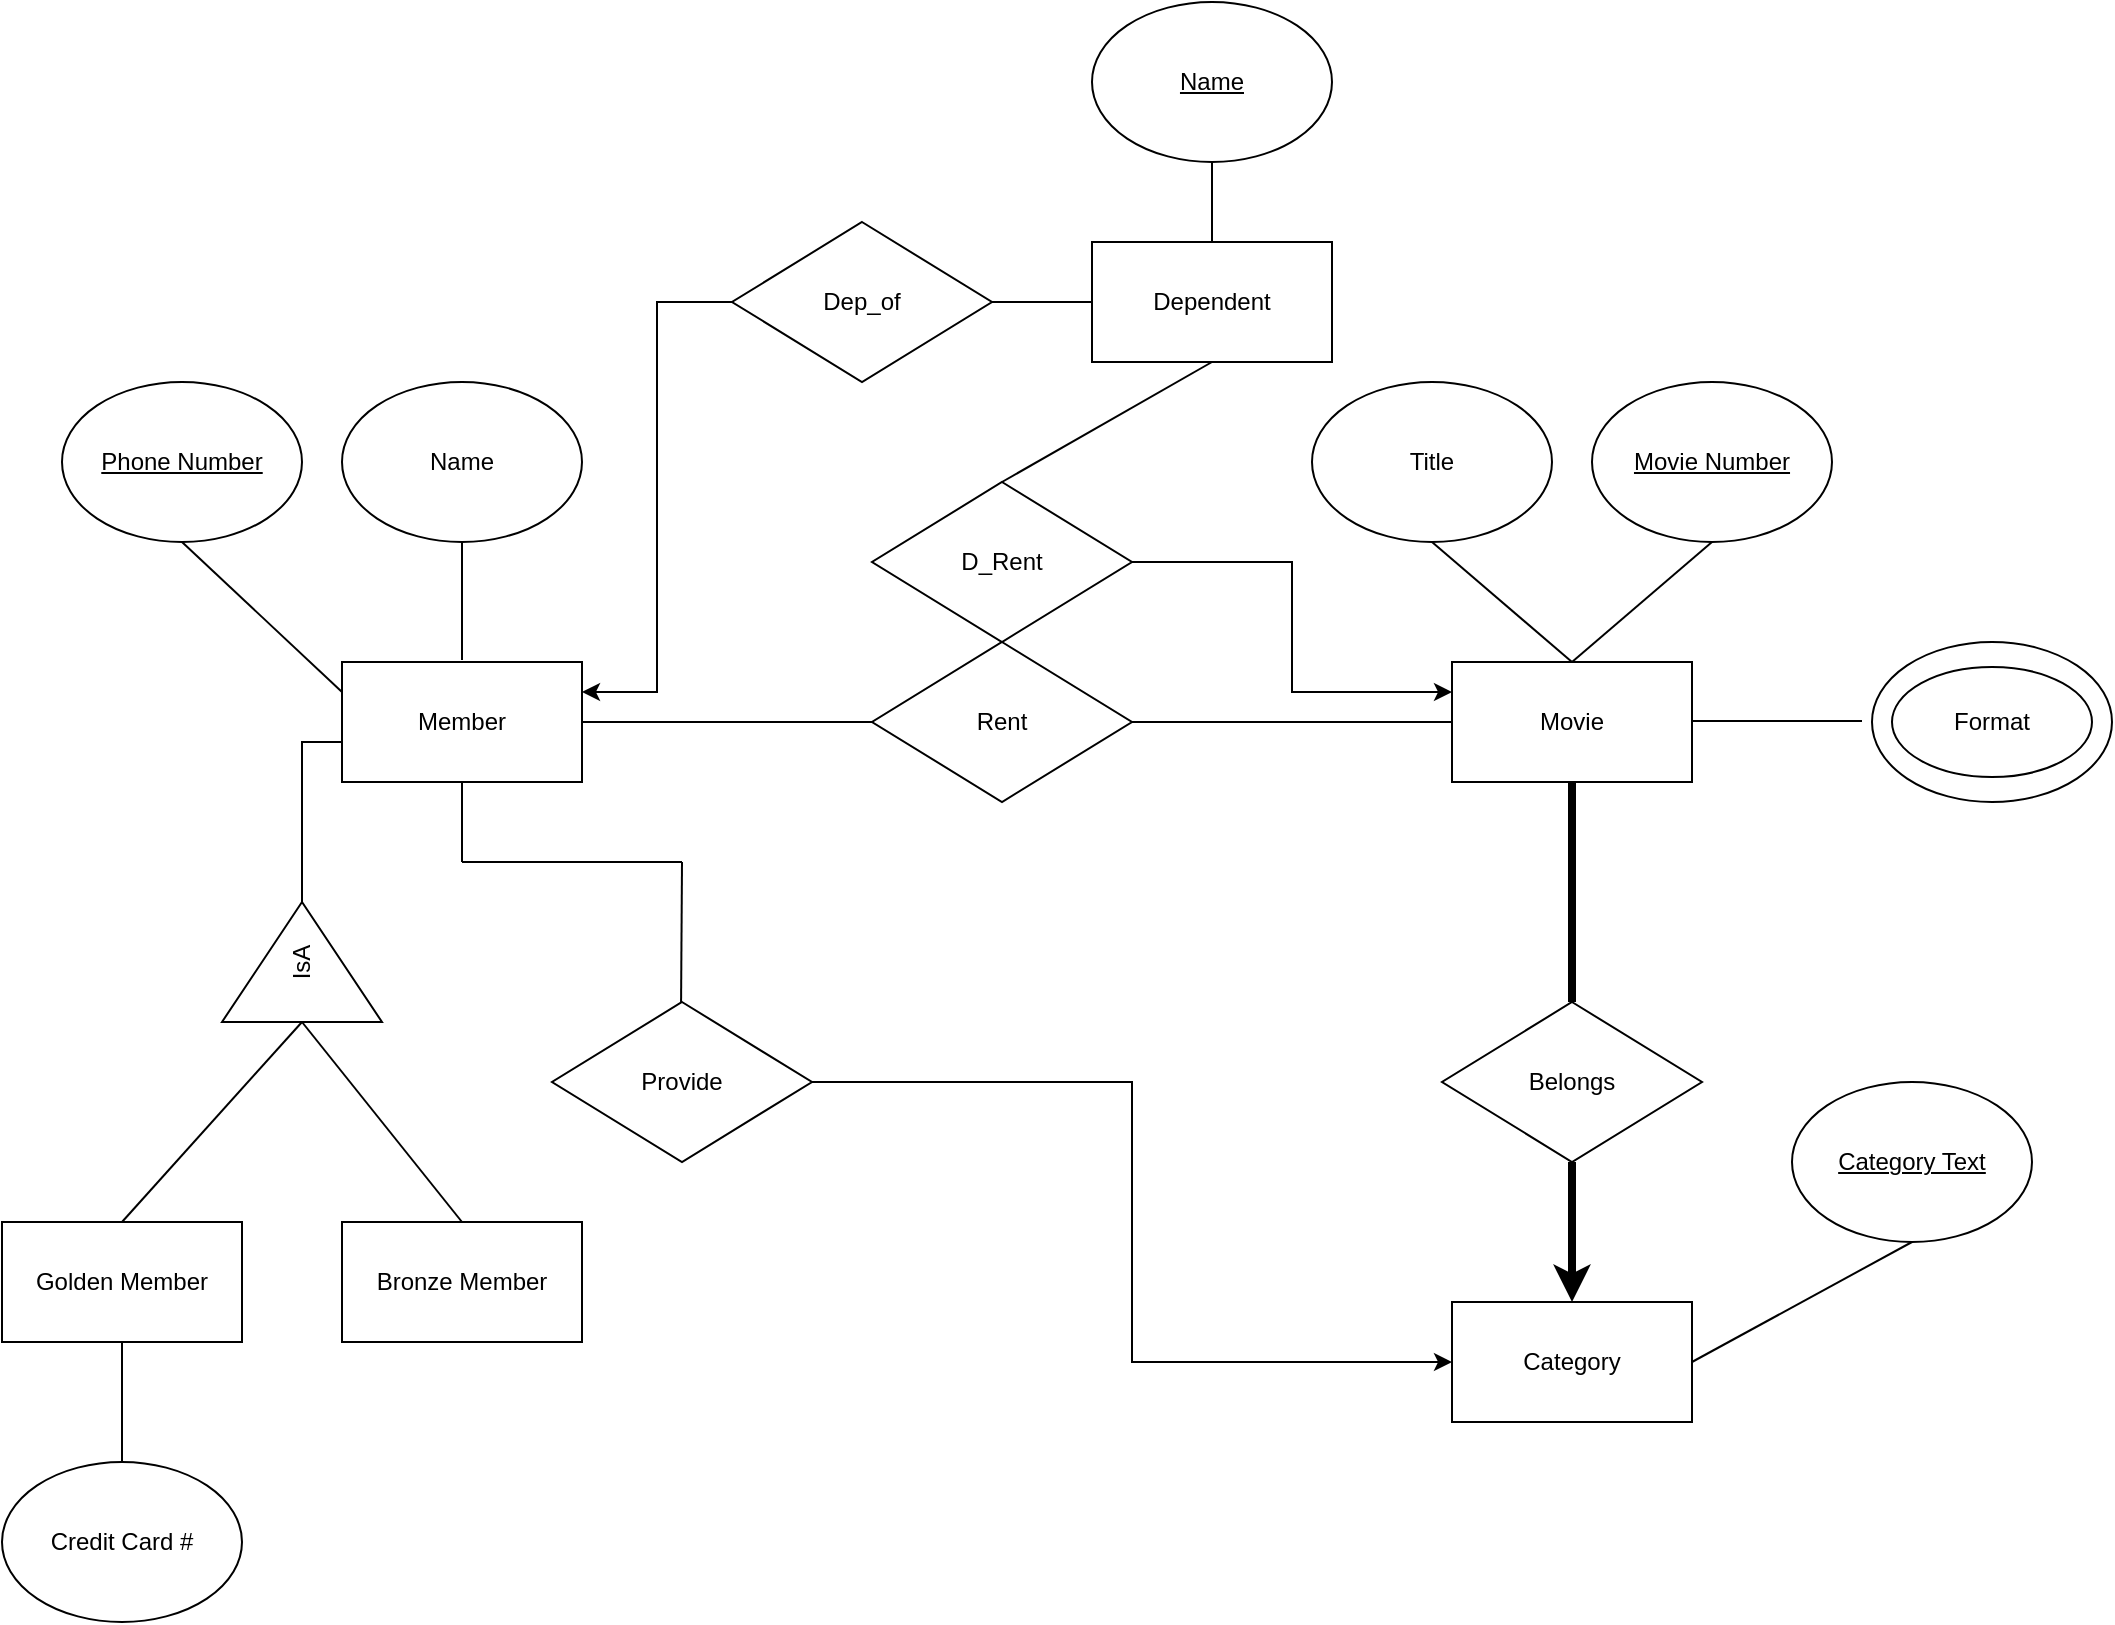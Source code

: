 <mxfile version="26.0.7">
  <diagram name="Page-1" id="POi4Gn6B4Dy2wDxotkEP">
    <mxGraphModel dx="985" dy="469" grid="1" gridSize="10" guides="1" tooltips="1" connect="1" arrows="1" fold="1" page="1" pageScale="1" pageWidth="850" pageHeight="1100" math="0" shadow="0">
      <root>
        <mxCell id="0" />
        <mxCell id="1" parent="0" />
        <mxCell id="hux0V4ShZ4dtdGJlVlQb-1" value="Movie" style="rounded=0;whiteSpace=wrap;html=1;" vertex="1" parent="1">
          <mxGeometry x="1500" y="640" width="120" height="60" as="geometry" />
        </mxCell>
        <mxCell id="hux0V4ShZ4dtdGJlVlQb-2" value="Member" style="rounded=0;whiteSpace=wrap;html=1;" vertex="1" parent="1">
          <mxGeometry x="945" y="640" width="120" height="60" as="geometry" />
        </mxCell>
        <mxCell id="hux0V4ShZ4dtdGJlVlQb-4" value="Title" style="ellipse;whiteSpace=wrap;html=1;" vertex="1" parent="1">
          <mxGeometry x="1430" y="500" width="120" height="80" as="geometry" />
        </mxCell>
        <mxCell id="hux0V4ShZ4dtdGJlVlQb-5" value="&lt;u&gt;Movie Number&lt;/u&gt;" style="ellipse;whiteSpace=wrap;html=1;" vertex="1" parent="1">
          <mxGeometry x="1570" y="500" width="120" height="80" as="geometry" />
        </mxCell>
        <mxCell id="hux0V4ShZ4dtdGJlVlQb-11" value="" style="ellipse;whiteSpace=wrap;html=1;" vertex="1" parent="1">
          <mxGeometry x="1710" y="630" width="120" height="80" as="geometry" />
        </mxCell>
        <mxCell id="hux0V4ShZ4dtdGJlVlQb-12" value="Format" style="ellipse;whiteSpace=wrap;html=1;" vertex="1" parent="1">
          <mxGeometry x="1720" y="642.5" width="100" height="55" as="geometry" />
        </mxCell>
        <mxCell id="hux0V4ShZ4dtdGJlVlQb-14" value="&lt;u&gt;Phone Number&lt;/u&gt;" style="ellipse;whiteSpace=wrap;html=1;" vertex="1" parent="1">
          <mxGeometry x="805" y="500" width="120" height="80" as="geometry" />
        </mxCell>
        <mxCell id="hux0V4ShZ4dtdGJlVlQb-16" value="Name" style="ellipse;whiteSpace=wrap;html=1;" vertex="1" parent="1">
          <mxGeometry x="945" y="500" width="120" height="80" as="geometry" />
        </mxCell>
        <mxCell id="hux0V4ShZ4dtdGJlVlQb-22" style="edgeStyle=orthogonalEdgeStyle;rounded=0;orthogonalLoop=1;jettySize=auto;html=1;entryX=0.5;entryY=0;entryDx=0;entryDy=0;fontStyle=1;curved=0;strokeColor=default;strokeWidth=4;" edge="1" parent="1" source="hux0V4ShZ4dtdGJlVlQb-19" target="hux0V4ShZ4dtdGJlVlQb-21">
          <mxGeometry relative="1" as="geometry" />
        </mxCell>
        <mxCell id="hux0V4ShZ4dtdGJlVlQb-19" value="Belongs" style="rhombus;whiteSpace=wrap;html=1;" vertex="1" parent="1">
          <mxGeometry x="1495" y="810" width="130" height="80" as="geometry" />
        </mxCell>
        <mxCell id="hux0V4ShZ4dtdGJlVlQb-21" value="Category" style="rounded=0;whiteSpace=wrap;html=1;" vertex="1" parent="1">
          <mxGeometry x="1500" y="960" width="120" height="60" as="geometry" />
        </mxCell>
        <mxCell id="hux0V4ShZ4dtdGJlVlQb-30" value="" style="endArrow=none;html=1;rounded=0;entryX=0.5;entryY=1;entryDx=0;entryDy=0;" edge="1" parent="1" target="hux0V4ShZ4dtdGJlVlQb-16">
          <mxGeometry width="50" height="50" relative="1" as="geometry">
            <mxPoint x="1005" y="639" as="sourcePoint" />
            <mxPoint x="1015" y="580" as="targetPoint" />
          </mxGeometry>
        </mxCell>
        <mxCell id="hux0V4ShZ4dtdGJlVlQb-32" value="" style="endArrow=none;html=1;rounded=0;exitX=0;exitY=0.25;exitDx=0;exitDy=0;" edge="1" parent="1" source="hux0V4ShZ4dtdGJlVlQb-2">
          <mxGeometry width="50" height="50" relative="1" as="geometry">
            <mxPoint x="865" y="650" as="sourcePoint" />
            <mxPoint x="865" y="580" as="targetPoint" />
          </mxGeometry>
        </mxCell>
        <mxCell id="hux0V4ShZ4dtdGJlVlQb-34" value="" style="endArrow=none;html=1;rounded=0;exitX=0.5;exitY=0;exitDx=0;exitDy=0;" edge="1" parent="1" source="hux0V4ShZ4dtdGJlVlQb-1">
          <mxGeometry width="50" height="50" relative="1" as="geometry">
            <mxPoint x="1440" y="630" as="sourcePoint" />
            <mxPoint x="1490" y="580" as="targetPoint" />
          </mxGeometry>
        </mxCell>
        <mxCell id="hux0V4ShZ4dtdGJlVlQb-35" value="" style="endArrow=none;html=1;rounded=0;exitX=0.5;exitY=0;exitDx=0;exitDy=0;" edge="1" parent="1" source="hux0V4ShZ4dtdGJlVlQb-1">
          <mxGeometry width="50" height="50" relative="1" as="geometry">
            <mxPoint x="1580" y="630" as="sourcePoint" />
            <mxPoint x="1630" y="580" as="targetPoint" />
          </mxGeometry>
        </mxCell>
        <mxCell id="hux0V4ShZ4dtdGJlVlQb-36" value="" style="endArrow=none;html=1;rounded=0;" edge="1" parent="1">
          <mxGeometry width="50" height="50" relative="1" as="geometry">
            <mxPoint x="1620" y="669.5" as="sourcePoint" />
            <mxPoint x="1705" y="669.5" as="targetPoint" />
          </mxGeometry>
        </mxCell>
        <mxCell id="hux0V4ShZ4dtdGJlVlQb-38" value="" style="endArrow=none;html=1;rounded=0;endSize=6;startSize=6;jumpSize=6;strokeWidth=4;" edge="1" parent="1" source="hux0V4ShZ4dtdGJlVlQb-19">
          <mxGeometry width="50" height="50" relative="1" as="geometry">
            <mxPoint x="1510" y="750" as="sourcePoint" />
            <mxPoint x="1560" y="700" as="targetPoint" />
          </mxGeometry>
        </mxCell>
        <mxCell id="hux0V4ShZ4dtdGJlVlQb-39" value="&lt;font&gt;&lt;u&gt;Category Text&lt;/u&gt;&lt;/font&gt;" style="ellipse;whiteSpace=wrap;html=1;strokeColor=light-dark(#000000,#FFFFFF);" vertex="1" parent="1">
          <mxGeometry x="1670" y="850" width="120" height="80" as="geometry" />
        </mxCell>
        <mxCell id="hux0V4ShZ4dtdGJlVlQb-40" value="" style="endArrow=none;html=1;rounded=0;entryX=0.5;entryY=1;entryDx=0;entryDy=0;" edge="1" parent="1" target="hux0V4ShZ4dtdGJlVlQb-39">
          <mxGeometry width="50" height="50" relative="1" as="geometry">
            <mxPoint x="1620" y="990" as="sourcePoint" />
            <mxPoint x="1670" y="940" as="targetPoint" />
          </mxGeometry>
        </mxCell>
        <mxCell id="hux0V4ShZ4dtdGJlVlQb-41" value="" style="endArrow=none;html=1;rounded=0;strokeWidth=1;" edge="1" parent="1">
          <mxGeometry width="50" height="50" relative="1" as="geometry">
            <mxPoint x="1114.5" y="815" as="sourcePoint" />
            <mxPoint x="1115" y="740" as="targetPoint" />
          </mxGeometry>
        </mxCell>
        <mxCell id="hux0V4ShZ4dtdGJlVlQb-44" style="edgeStyle=orthogonalEdgeStyle;rounded=0;orthogonalLoop=1;jettySize=auto;html=1;entryX=0;entryY=0.5;entryDx=0;entryDy=0;strokeWidth=1;exitX=1;exitY=0.5;exitDx=0;exitDy=0;" edge="1" parent="1" source="hux0V4ShZ4dtdGJlVlQb-42" target="hux0V4ShZ4dtdGJlVlQb-21">
          <mxGeometry relative="1" as="geometry">
            <mxPoint x="1455" y="850" as="sourcePoint" />
          </mxGeometry>
        </mxCell>
        <mxCell id="hux0V4ShZ4dtdGJlVlQb-42" value="Provide" style="rhombus;whiteSpace=wrap;html=1;" vertex="1" parent="1">
          <mxGeometry x="1050" y="810" width="130" height="80" as="geometry" />
        </mxCell>
        <mxCell id="hux0V4ShZ4dtdGJlVlQb-45" value="IsA" style="triangle;whiteSpace=wrap;html=1;rotation=-90;" vertex="1" parent="1">
          <mxGeometry x="895" y="750" width="60" height="80" as="geometry" />
        </mxCell>
        <mxCell id="hux0V4ShZ4dtdGJlVlQb-46" value="" style="endArrow=none;html=1;rounded=0;" edge="1" parent="1">
          <mxGeometry width="50" height="50" relative="1" as="geometry">
            <mxPoint x="1005" y="740" as="sourcePoint" />
            <mxPoint x="1005" y="700" as="targetPoint" />
          </mxGeometry>
        </mxCell>
        <mxCell id="hux0V4ShZ4dtdGJlVlQb-47" value="" style="endArrow=none;html=1;rounded=0;" edge="1" parent="1">
          <mxGeometry width="50" height="50" relative="1" as="geometry">
            <mxPoint x="1115" y="740" as="sourcePoint" />
            <mxPoint x="1005" y="740" as="targetPoint" />
          </mxGeometry>
        </mxCell>
        <mxCell id="hux0V4ShZ4dtdGJlVlQb-48" value="" style="endArrow=none;html=1;rounded=0;exitX=1;exitY=0.5;exitDx=0;exitDy=0;" edge="1" parent="1" source="hux0V4ShZ4dtdGJlVlQb-45">
          <mxGeometry width="50" height="50" relative="1" as="geometry">
            <mxPoint x="925" y="740" as="sourcePoint" />
            <mxPoint x="945" y="680" as="targetPoint" />
            <Array as="points">
              <mxPoint x="925" y="680" />
            </Array>
          </mxGeometry>
        </mxCell>
        <mxCell id="hux0V4ShZ4dtdGJlVlQb-50" value="Golden Member" style="rounded=0;whiteSpace=wrap;html=1;" vertex="1" parent="1">
          <mxGeometry x="775" y="920" width="120" height="60" as="geometry" />
        </mxCell>
        <mxCell id="hux0V4ShZ4dtdGJlVlQb-51" value="Bronze Member" style="rounded=0;whiteSpace=wrap;html=1;" vertex="1" parent="1">
          <mxGeometry x="945" y="920" width="120" height="60" as="geometry" />
        </mxCell>
        <mxCell id="hux0V4ShZ4dtdGJlVlQb-52" value="" style="endArrow=none;html=1;rounded=0;exitX=0.5;exitY=0;exitDx=0;exitDy=0;" edge="1" parent="1" source="hux0V4ShZ4dtdGJlVlQb-50">
          <mxGeometry width="50" height="50" relative="1" as="geometry">
            <mxPoint x="865" y="870" as="sourcePoint" />
            <mxPoint x="925" y="820" as="targetPoint" />
          </mxGeometry>
        </mxCell>
        <mxCell id="hux0V4ShZ4dtdGJlVlQb-53" value="" style="endArrow=none;html=1;rounded=0;exitX=0.5;exitY=0;exitDx=0;exitDy=0;" edge="1" parent="1" source="hux0V4ShZ4dtdGJlVlQb-51">
          <mxGeometry width="50" height="50" relative="1" as="geometry">
            <mxPoint x="875" y="870" as="sourcePoint" />
            <mxPoint x="925" y="820" as="targetPoint" />
          </mxGeometry>
        </mxCell>
        <mxCell id="hux0V4ShZ4dtdGJlVlQb-54" value="Credit Card #" style="ellipse;whiteSpace=wrap;html=1;" vertex="1" parent="1">
          <mxGeometry x="775" y="1040" width="120" height="80" as="geometry" />
        </mxCell>
        <mxCell id="hux0V4ShZ4dtdGJlVlQb-55" value="" style="endArrow=none;html=1;rounded=0;exitX=0.5;exitY=0;exitDx=0;exitDy=0;" edge="1" parent="1" source="hux0V4ShZ4dtdGJlVlQb-54">
          <mxGeometry width="50" height="50" relative="1" as="geometry">
            <mxPoint x="785" y="1030" as="sourcePoint" />
            <mxPoint x="835" y="980" as="targetPoint" />
          </mxGeometry>
        </mxCell>
        <mxCell id="hux0V4ShZ4dtdGJlVlQb-56" value="Dependent" style="rounded=0;whiteSpace=wrap;html=1;" vertex="1" parent="1">
          <mxGeometry x="1320" y="430" width="120" height="60" as="geometry" />
        </mxCell>
        <mxCell id="hux0V4ShZ4dtdGJlVlQb-70" style="edgeStyle=orthogonalEdgeStyle;rounded=0;orthogonalLoop=1;jettySize=auto;html=1;entryX=1;entryY=0.25;entryDx=0;entryDy=0;" edge="1" parent="1" source="hux0V4ShZ4dtdGJlVlQb-60" target="hux0V4ShZ4dtdGJlVlQb-2">
          <mxGeometry relative="1" as="geometry" />
        </mxCell>
        <mxCell id="hux0V4ShZ4dtdGJlVlQb-60" value="Dep_of" style="rhombus;whiteSpace=wrap;html=1;" vertex="1" parent="1">
          <mxGeometry x="1140" y="420" width="130" height="80" as="geometry" />
        </mxCell>
        <mxCell id="hux0V4ShZ4dtdGJlVlQb-63" value="&lt;u&gt;Name&lt;/u&gt;" style="ellipse;whiteSpace=wrap;html=1;" vertex="1" parent="1">
          <mxGeometry x="1320" y="310" width="120" height="80" as="geometry" />
        </mxCell>
        <mxCell id="hux0V4ShZ4dtdGJlVlQb-64" value="" style="endArrow=none;html=1;rounded=0;exitX=0.5;exitY=0;exitDx=0;exitDy=0;entryX=0.5;entryY=1;entryDx=0;entryDy=0;" edge="1" parent="1" source="hux0V4ShZ4dtdGJlVlQb-56" target="hux0V4ShZ4dtdGJlVlQb-63">
          <mxGeometry width="50" height="50" relative="1" as="geometry">
            <mxPoint x="1305" y="430" as="sourcePoint" />
            <mxPoint x="1355" y="380" as="targetPoint" />
          </mxGeometry>
        </mxCell>
        <mxCell id="hux0V4ShZ4dtdGJlVlQb-72" style="edgeStyle=orthogonalEdgeStyle;rounded=0;orthogonalLoop=1;jettySize=auto;html=1;entryX=0;entryY=0.25;entryDx=0;entryDy=0;" edge="1" parent="1" source="hux0V4ShZ4dtdGJlVlQb-66" target="hux0V4ShZ4dtdGJlVlQb-1">
          <mxGeometry relative="1" as="geometry" />
        </mxCell>
        <mxCell id="hux0V4ShZ4dtdGJlVlQb-66" value="D_Rent" style="rhombus;whiteSpace=wrap;html=1;" vertex="1" parent="1">
          <mxGeometry x="1210" y="550" width="130" height="80" as="geometry" />
        </mxCell>
        <mxCell id="hux0V4ShZ4dtdGJlVlQb-71" value="" style="endArrow=none;html=1;rounded=0;entryX=0;entryY=0.5;entryDx=0;entryDy=0;" edge="1" parent="1" target="hux0V4ShZ4dtdGJlVlQb-56">
          <mxGeometry width="50" height="50" relative="1" as="geometry">
            <mxPoint x="1270" y="460" as="sourcePoint" />
            <mxPoint x="1320" y="410" as="targetPoint" />
          </mxGeometry>
        </mxCell>
        <mxCell id="hux0V4ShZ4dtdGJlVlQb-73" value="" style="endArrow=none;html=1;rounded=0;exitX=0.5;exitY=0;exitDx=0;exitDy=0;" edge="1" parent="1" source="hux0V4ShZ4dtdGJlVlQb-66">
          <mxGeometry width="50" height="50" relative="1" as="geometry">
            <mxPoint x="1330" y="540" as="sourcePoint" />
            <mxPoint x="1380" y="490" as="targetPoint" />
          </mxGeometry>
        </mxCell>
        <mxCell id="hux0V4ShZ4dtdGJlVlQb-74" value="Rent" style="rhombus;whiteSpace=wrap;html=1;" vertex="1" parent="1">
          <mxGeometry x="1210" y="630" width="130" height="80" as="geometry" />
        </mxCell>
        <mxCell id="hux0V4ShZ4dtdGJlVlQb-75" value="" style="endArrow=none;html=1;rounded=0;entryX=0;entryY=0.5;entryDx=0;entryDy=0;exitX=1;exitY=0.5;exitDx=0;exitDy=0;" edge="1" parent="1" source="hux0V4ShZ4dtdGJlVlQb-2" target="hux0V4ShZ4dtdGJlVlQb-74">
          <mxGeometry width="50" height="50" relative="1" as="geometry">
            <mxPoint x="1070" y="680" as="sourcePoint" />
            <mxPoint x="1120" y="630" as="targetPoint" />
          </mxGeometry>
        </mxCell>
        <mxCell id="hux0V4ShZ4dtdGJlVlQb-76" value="" style="endArrow=none;html=1;rounded=0;entryX=0;entryY=0.5;entryDx=0;entryDy=0;" edge="1" parent="1" target="hux0V4ShZ4dtdGJlVlQb-1">
          <mxGeometry width="50" height="50" relative="1" as="geometry">
            <mxPoint x="1340" y="670" as="sourcePoint" />
            <mxPoint x="1485" y="669.6" as="targetPoint" />
          </mxGeometry>
        </mxCell>
      </root>
    </mxGraphModel>
  </diagram>
</mxfile>
